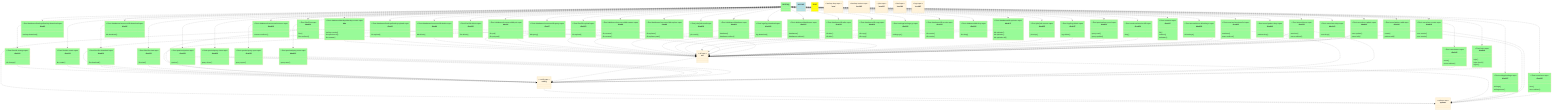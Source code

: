 %%{init: {'securityLevel': 'loose', 'theme':'base'}}%%    
classDiagram
direction TB

class RESTXQ:::cssrest  
class INVOKE:::cssmain  
class TEST:::cssunit

class dba:::cssrest { << Rest databases/backups/backup-create.xqm>> 

backup-create()
db-optimize-all()
db-rename()
}
RESTXQ..>dba
 class dbaΔ2:::cssrest { << Rest databases/backups/backup-download.xqm>> 

backup-download()
}
RESTXQ..>dbaΔ2
 class local { << backup-drop.xqm >>}
 class localΔ2 { << backup-restore.xqm >>}
 class dbaΔ3:::cssrest { << Rest databases/backups/backup-upload.xqm>> 

file-upload()
}
RESTXQ..>dbaΔ3
 class dbaΔ4:::cssrest { << Rest databases/resources/db-delete.xqm>> 

db-delete()
}
RESTXQ..>dbaΔ4
 class dbaΔ5:::cssrest { << Rest databases/resources/db-download.xqm>> 

db-download()
}
RESTXQ..>dbaΔ5
 class dbaΔ6:::cssrest { << Rest databases/resources/db-put.xqm>> 

db-put()
db-put-post()
}
RESTXQ..>dbaΔ6
 class dbaΔ7:::cssrest { << Rest databases/resources/db-query.xqm>> 

db-query()
}
RESTXQ..>dbaΔ7
 class dbaΔ8:::cssrest { << Rest databases/resources/db-rename.xqm>> 

db-rename()
db-rename()
}
RESTXQ..>dbaΔ8
 class dbaΔ9:::cssrest { << Rest databases/resources/db-replace.xqm>> 

db-replace()
db-replace-post()
}
RESTXQ..>dbaΔ9
 class dbaΔ10:::cssrest { << Rest databases/resources/resource.xqm>> 

resource-redirect()
}
RESTXQ..>dbaΔ10
 class dbaΔ11:::cssrest { << Rest databases/database.xqm>> 

database()
database-redirect()
}
RESTXQ..>dbaΔ11
 class dbaΔ12:::cssrest { << Rest databases/databases.xqm>> 

databases()
databases-redirect()
}
RESTXQ..>dbaΔ12
 class dbaΔ13:::cssrest { << Rest databases/db-alter.xqm>> 

db-alter()
db-alter()
}
RESTXQ..>dbaΔ13
 class dbaΔ14:::cssrest { << Rest databases/db-copy.xqm>> 

db-copy()
db-copy()
}
RESTXQ..>dbaΔ14
 class dbaΔ15:::cssrest { << Rest databases/db-create.xqm>> 

db-create()
db-create()
}
RESTXQ..>dbaΔ15
 class dbaΔ16:::cssrest { << Rest databases/db-drop.xqm>> 

db-drop()
}
RESTXQ..>dbaΔ16
 class dbaΔ17:::cssrest { << Rest databases/db-optimize.xqm>> 

db-optimize()
db-optimize()
db-optimize-all()
}
RESTXQ..>dbaΔ17
 class dbaΔ18:::cssrest { << Rest files/dir-change.xqm>> 

dir-change()
}
RESTXQ..>dbaΔ18
 class dbaΔ19:::cssrest { << Rest files/dir-create.xqm>> 

dir-create()
}
RESTXQ..>dbaΔ19
 class dbaΔ20:::cssrest { << Rest files/file-delete.xqm>> 

file-delete()
}
RESTXQ..>dbaΔ20
 class dbaΔ21:::cssrest { << Rest files/file-download.xqm>> 

file-download()
}
RESTXQ..>dbaΔ21
 class dbaΔ22:::cssrest { << Rest files/file-start.xqm>> 

file-start()
}
RESTXQ..>dbaΔ22
 class dbaΔ23:::cssrest { << Rest files/file-upload.xqm>> 

file-upload()
}
RESTXQ..>dbaΔ23
 class dbaΔ24:::cssrest { << Rest files/files.xqm>> 

files()
files-redirect()
}
RESTXQ..>dbaΔ24
 class dbaΔ25:::cssrest { << Rest jobs/job-remove.xqm>> 

job-stop()
}
RESTXQ..>dbaΔ25
 class dbaΔ26:::cssrest { << Rest jobs/job-result.xqm>> 

job-result()
}
RESTXQ..>dbaΔ26
 class localΔ3 { << jobs.xqm >>}
 class config { << config.xqm >>}
 class localΔ4 { << html.xqm >>}
 class options { << options.xqm >>}
 class util { << util.xqm >>}
 class dbaΔ27:::cssrest { << Rest logs/log-delete.xqm>> 

log-delete()
}
RESTXQ..>dbaΔ27
 class dbaΔ28:::cssrest { << Rest logs/log-download.xqm>> 

log-download()
}
RESTXQ..>dbaΔ28
 class localΔ5 { << logs.xqm >>}
 class dbaΔ29:::cssrest { << Rest queries/queries.xqm>> 

queries()
}
RESTXQ..>dbaΔ29
 class dbaΔ30:::cssrest { << Rest queries/query-close.xqm>> 

query-close()
}
RESTXQ..>dbaΔ30
 class dbaΔ31:::cssrest { << Rest queries/query-eval.xqm>> 

query-eval()
query-update()
}
RESTXQ..>dbaΔ31
 class dbaΔ32:::cssrest { << Rest queries/query-open.xqm>> 

query-open()
}
RESTXQ..>dbaΔ32
 class dbaΔ33:::cssrest { << Rest queries/query-save.xqm>> 

query-save()
}
RESTXQ..>dbaΔ33
 class dbaΔ34:::cssrest { << Rest sessions/session-kill.xqm>> 

drop()
}
RESTXQ..>dbaΔ34
 class dbaΔ35:::cssrest { << Rest sessions/sessions-list.xqm>> 

sessions()
users-redirect()
}
RESTXQ..>dbaΔ35
 class dbaΔ36:::cssrest { << Rest settings/settings-gc.xqm>> 

settings-gc()
}
RESTXQ..>dbaΔ36
 class dbaΔ37:::cssrest { << Rest settings/settings.xqm>> 

settings()
settings-save()
}
RESTXQ..>dbaΔ37
 class dbaΔ38:::cssrest { << Rest stores/stores-deletekeys.xqm>> 

deletekeys()
}
RESTXQ..>dbaΔ38
 class dbaΔ39:::cssrest { << Rest stores/stores.xqm>> 

sessions()
users-redirect()
}
RESTXQ..>dbaΔ39
 class dbaΔ40:::cssrest { << Rest users/pattern-add.xqm>> 

create()
pattern-add()
}
RESTXQ..>dbaΔ40
 class dbaΔ41:::cssrest { << Rest users/pattern-drop.xqm>> 

pattern-drop()
}
RESTXQ..>dbaΔ41
 class dbaΔ42:::cssrest { << Rest users/user-create.xqm>> 

user-create()
user-create()
}
RESTXQ..>dbaΔ42
 class dbaΔ43:::cssrest { << Rest users/user-drop.xqm>> 

user-drop()
}
RESTXQ..>dbaΔ43
 class dbaΔ44:::cssrest { << Rest users/user-update.xqm>> 

user-update()
users-info()
}
RESTXQ..>dbaΔ44
 class dbaΔ45:::cssrest { << Rest users/user.xqm>> 

user()
user-redirect()
}
RESTXQ..>dbaΔ45
 class dbaΔ46:::cssrest { << Rest users/users.xqm>> 

users()
users-redirect()
}
RESTXQ..>dbaΔ46
 class dbaΔ47:::cssrest { << Rest common.xqm>> 

file()
redirect()
unknown()
}
RESTXQ..>dbaΔ47
 class dbaΔ48:::cssrest { << Rest login.xqm>> 

login()
login-check()
logout()
}
RESTXQ..>dbaΔ48

dbaΔ18 ..>config 
 dbaΔ19 ..>config 
 dbaΔ20 ..>config 
 dbaΔ21 ..>config 
 dbaΔ22 ..>config 
 dbaΔ23 ..>config 
 dbaΔ24 ..>config 
 util ..>config 
 dbaΔ29 ..>config 
 dbaΔ30 ..>config 
 dbaΔ32 ..>config 
 dbaΔ33 ..>config 
 dbaΔ35 ..>config 
 dbaΔ39 ..>config 
 dbaΔ46 ..>config 
 dbaΔ48 ..>config 
 dbaΔ24 ..>options 
 config ..>options 
 util ..>options 
 dbaΔ37 ..>options 
 dbaΔ40 ..>options 
 dbaΔ42 ..>options 
 dbaΔ45 ..>options 
 dba ..>util 
 dbaΔ3 ..>util 
 dbaΔ4 ..>util 
 dbaΔ6 ..>util 
 dbaΔ7 ..>util 
 dbaΔ8 ..>util 
 dbaΔ9 ..>util 
 dbaΔ11 ..>util 
 dbaΔ12 ..>util 
 dbaΔ13 ..>util 
 dbaΔ14 ..>util 
 dbaΔ15 ..>util 
 dbaΔ16 ..>util 
 dbaΔ17 ..>util 
 dbaΔ20 ..>util 
 dbaΔ23 ..>util 
 dbaΔ24 ..>util 
 dbaΔ25 ..>util 
 dbaΔ27 ..>util 
 dbaΔ31 ..>util 
 dbaΔ34 ..>util 
 dbaΔ35 ..>util 
 dbaΔ38 ..>util 
 dbaΔ39 ..>util 
 dbaΔ40 ..>util 
 dbaΔ41 ..>util 
 dbaΔ42 ..>util 
 dbaΔ43 ..>util 
 dbaΔ44 ..>util 


classDef cssrest fill:palegreen
classDef cssmain fill:powderblue
classDef cssunit fill:yellow

link dba "modules/F000001/index.html" "This is a tooltip for dba/databases"
 link dbaΔ2 "modules/F000002/index.html" "This is a tooltip for dba/databases"
 link local "modules/F000003/index.html" "This is a tooltip for "
 link localΔ2 "modules/F000004/index.html" "This is a tooltip for "
 link dbaΔ3 "modules/F000005/index.html" "This is a tooltip for dba/files"
 link dbaΔ4 "modules/F000006/index.html" "This is a tooltip for dba/databases"
 link dbaΔ5 "modules/F000007/index.html" "This is a tooltip for dba/databases"
 link dbaΔ6 "modules/F000008/index.html" "This is a tooltip for dba/databases"
 link dbaΔ7 "modules/F000009/index.html" "This is a tooltip for dba/databases"
 link dbaΔ8 "modules/F000010/index.html" "This is a tooltip for dba/databases"
 link dbaΔ9 "modules/F000011/index.html" "This is a tooltip for dba/databases"
 link dbaΔ10 "modules/F000012/index.html" "This is a tooltip for dba/databases"
 link dbaΔ11 "modules/F000013/index.html" "This is a tooltip for dba/databases"
 link dbaΔ12 "modules/F000014/index.html" "This is a tooltip for dba/databases"
 link dbaΔ13 "modules/F000015/index.html" "This is a tooltip for dba/databases"
 link dbaΔ14 "modules/F000016/index.html" "This is a tooltip for dba/databases"
 link dbaΔ15 "modules/F000017/index.html" "This is a tooltip for dba/databases"
 link dbaΔ16 "modules/F000018/index.html" "This is a tooltip for dba/databases"
 link dbaΔ17 "modules/F000019/index.html" "This is a tooltip for dba/databases"
 link dbaΔ18 "modules/F000020/index.html" "This is a tooltip for dba/files"
 link dbaΔ19 "modules/F000021/index.html" "This is a tooltip for dba/files"
 link dbaΔ20 "modules/F000022/index.html" "This is a tooltip for dba/files"
 link dbaΔ21 "modules/F000023/index.html" "This is a tooltip for dba/files"
 link dbaΔ22 "modules/F000024/index.html" "This is a tooltip for dba/files"
 link dbaΔ23 "modules/F000025/index.html" "This is a tooltip for dba/files"
 link dbaΔ24 "modules/F000026/index.html" "This is a tooltip for dba/files"
 link dbaΔ25 "modules/F000027/index.html" "This is a tooltip for dba/jobs"
 link dbaΔ26 "modules/F000028/index.html" "This is a tooltip for dba/jobs"
 link localΔ3 "modules/F000029/index.html" "This is a tooltip for "
 link config "modules/F000030/index.html" "This is a tooltip for dba/config"
 link localΔ4 "modules/F000031/index.html" "This is a tooltip for "
 link options "modules/F000032/index.html" "This is a tooltip for dba/options"
 link util "modules/F000033/index.html" "This is a tooltip for dba/util"
 link dbaΔ27 "modules/F000034/index.html" "This is a tooltip for dba/logs"
 link dbaΔ28 "modules/F000035/index.html" "This is a tooltip for dba/logs"
 link localΔ5 "modules/F000036/index.html" "This is a tooltip for "
 link dbaΔ29 "modules/F000037/index.html" "This is a tooltip for dba/queries"
 link dbaΔ30 "modules/F000038/index.html" "This is a tooltip for dba/queries"
 link dbaΔ31 "modules/F000039/index.html" "This is a tooltip for dba/queries"
 link dbaΔ32 "modules/F000040/index.html" "This is a tooltip for dba/queries"
 link dbaΔ33 "modules/F000041/index.html" "This is a tooltip for dba/queries"
 link dbaΔ34 "modules/F000042/index.html" "This is a tooltip for dba/sessions"
 link dbaΔ35 "modules/F000043/index.html" "This is a tooltip for dba/sessions"
 link dbaΔ36 "modules/F000044/index.html" "This is a tooltip for dba/settings"
 link dbaΔ37 "modules/F000045/index.html" "This is a tooltip for dba/settings"
 link dbaΔ38 "modules/F000046/index.html" "This is a tooltip for dba/stores"
 link dbaΔ39 "modules/F000047/index.html" "This is a tooltip for dba/stores"
 link dbaΔ40 "modules/F000048/index.html" "This is a tooltip for dba/users"
 link dbaΔ41 "modules/F000049/index.html" "This is a tooltip for dba/users"
 link dbaΔ42 "modules/F000050/index.html" "This is a tooltip for dba/users"
 link dbaΔ43 "modules/F000051/index.html" "This is a tooltip for dba/users"
 link dbaΔ44 "modules/F000052/index.html" "This is a tooltip for dba/users"
 link dbaΔ45 "modules/F000053/index.html" "This is a tooltip for dba/users"
 link dbaΔ46 "modules/F000054/index.html" "This is a tooltip for dba/users"
 link dbaΔ47 "modules/F000055/index.html" "This is a tooltip for dba/common"
 link dbaΔ48 "modules/F000056/index.html" "This is a tooltip for dba/login"